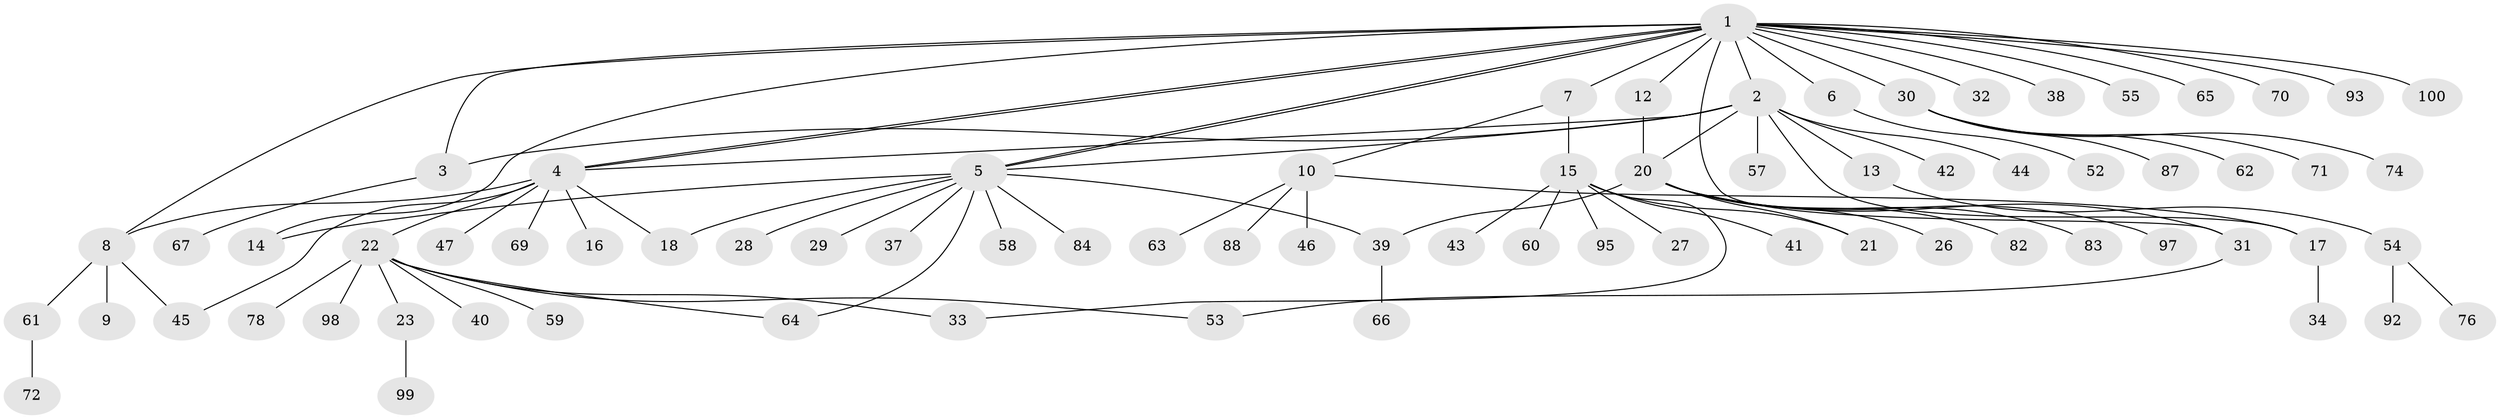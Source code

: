 // original degree distribution, {21: 0.01, 9: 0.01, 2: 0.18, 12: 0.01, 13: 0.01, 3: 0.1, 5: 0.03, 6: 0.01, 8: 0.01, 1: 0.58, 7: 0.02, 4: 0.03}
// Generated by graph-tools (version 1.1) at 2025/11/02/21/25 10:11:08]
// undirected, 75 vertices, 91 edges
graph export_dot {
graph [start="1"]
  node [color=gray90,style=filled];
  1 [super="+48"];
  2 [super="+11"];
  3 [super="+51"];
  4 [super="+50"];
  5 [super="+35"];
  6 [super="+86"];
  7;
  8;
  9 [super="+68"];
  10 [super="+73"];
  12 [super="+19"];
  13 [super="+24"];
  14;
  15 [super="+56"];
  16;
  17 [super="+25"];
  18 [super="+49"];
  20 [super="+81"];
  21;
  22 [super="+36"];
  23 [super="+90"];
  26;
  27;
  28;
  29;
  30 [super="+80"];
  31 [super="+75"];
  32;
  33;
  34;
  37;
  38;
  39;
  40;
  41;
  42;
  43;
  44;
  45 [super="+79"];
  46;
  47;
  52;
  53;
  54 [super="+91"];
  55;
  57;
  58;
  59;
  60;
  61 [super="+85"];
  62;
  63;
  64;
  65 [super="+96"];
  66 [super="+77"];
  67;
  69 [super="+89"];
  70 [super="+94"];
  71;
  72;
  74;
  76;
  78;
  82;
  83;
  84;
  87;
  88;
  92;
  93;
  95;
  97;
  98;
  99;
  100;
  1 -- 2;
  1 -- 4;
  1 -- 4;
  1 -- 5;
  1 -- 5;
  1 -- 6;
  1 -- 7;
  1 -- 8;
  1 -- 12;
  1 -- 14;
  1 -- 30;
  1 -- 31;
  1 -- 32;
  1 -- 38;
  1 -- 55;
  1 -- 65;
  1 -- 70;
  1 -- 93;
  1 -- 100;
  1 -- 3;
  2 -- 3;
  2 -- 5;
  2 -- 13;
  2 -- 20;
  2 -- 42;
  2 -- 44;
  2 -- 57;
  2 -- 4;
  2 -- 17;
  3 -- 67;
  4 -- 8;
  4 -- 16;
  4 -- 18;
  4 -- 22 [weight=2];
  4 -- 45;
  4 -- 47;
  4 -- 69;
  5 -- 14;
  5 -- 18;
  5 -- 28;
  5 -- 29;
  5 -- 37;
  5 -- 39;
  5 -- 58;
  5 -- 64;
  5 -- 84;
  6 -- 52;
  7 -- 10;
  7 -- 15;
  8 -- 9;
  8 -- 45;
  8 -- 61;
  10 -- 17;
  10 -- 46;
  10 -- 63;
  10 -- 88;
  12 -- 20;
  13 -- 54;
  15 -- 21;
  15 -- 27;
  15 -- 41;
  15 -- 43;
  15 -- 60;
  15 -- 95;
  15 -- 33;
  17 -- 34;
  20 -- 26;
  20 -- 31;
  20 -- 39;
  20 -- 82;
  20 -- 97;
  20 -- 83;
  20 -- 21;
  22 -- 23;
  22 -- 33;
  22 -- 53;
  22 -- 59;
  22 -- 78;
  22 -- 64;
  22 -- 98;
  22 -- 40;
  23 -- 99;
  30 -- 62;
  30 -- 71;
  30 -- 74;
  30 -- 87;
  31 -- 53;
  39 -- 66;
  54 -- 76;
  54 -- 92;
  61 -- 72;
}
